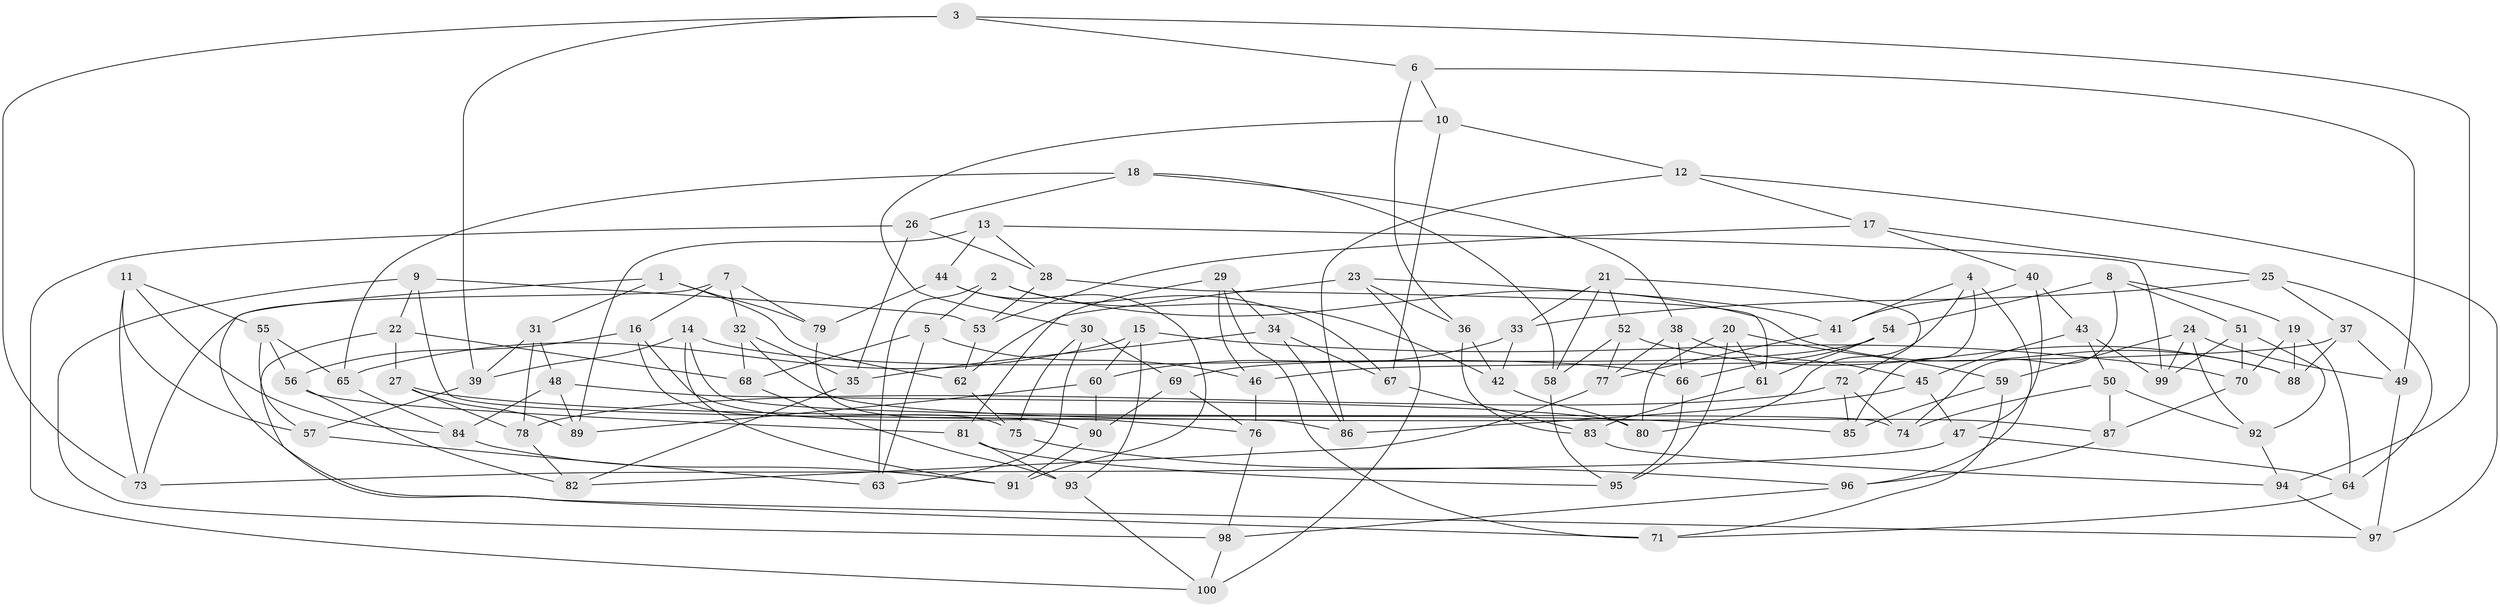 // Generated by graph-tools (version 1.1) at 2025/11/02/21/25 10:11:17]
// undirected, 100 vertices, 200 edges
graph export_dot {
graph [start="1"]
  node [color=gray90,style=filled];
  1;
  2;
  3;
  4;
  5;
  6;
  7;
  8;
  9;
  10;
  11;
  12;
  13;
  14;
  15;
  16;
  17;
  18;
  19;
  20;
  21;
  22;
  23;
  24;
  25;
  26;
  27;
  28;
  29;
  30;
  31;
  32;
  33;
  34;
  35;
  36;
  37;
  38;
  39;
  40;
  41;
  42;
  43;
  44;
  45;
  46;
  47;
  48;
  49;
  50;
  51;
  52;
  53;
  54;
  55;
  56;
  57;
  58;
  59;
  60;
  61;
  62;
  63;
  64;
  65;
  66;
  67;
  68;
  69;
  70;
  71;
  72;
  73;
  74;
  75;
  76;
  77;
  78;
  79;
  80;
  81;
  82;
  83;
  84;
  85;
  86;
  87;
  88;
  89;
  90;
  91;
  92;
  93;
  94;
  95;
  96;
  97;
  98;
  99;
  100;
  1 -- 31;
  1 -- 79;
  1 -- 62;
  1 -- 97;
  2 -- 63;
  2 -- 5;
  2 -- 42;
  2 -- 88;
  3 -- 39;
  3 -- 73;
  3 -- 6;
  3 -- 94;
  4 -- 85;
  4 -- 80;
  4 -- 41;
  4 -- 96;
  5 -- 46;
  5 -- 63;
  5 -- 68;
  6 -- 36;
  6 -- 49;
  6 -- 10;
  7 -- 32;
  7 -- 16;
  7 -- 79;
  7 -- 73;
  8 -- 19;
  8 -- 54;
  8 -- 74;
  8 -- 51;
  9 -- 22;
  9 -- 86;
  9 -- 98;
  9 -- 53;
  10 -- 67;
  10 -- 30;
  10 -- 12;
  11 -- 84;
  11 -- 55;
  11 -- 73;
  11 -- 57;
  12 -- 97;
  12 -- 17;
  12 -- 86;
  13 -- 28;
  13 -- 99;
  13 -- 44;
  13 -- 89;
  14 -- 91;
  14 -- 66;
  14 -- 74;
  14 -- 39;
  15 -- 93;
  15 -- 60;
  15 -- 70;
  15 -- 65;
  16 -- 76;
  16 -- 75;
  16 -- 56;
  17 -- 25;
  17 -- 53;
  17 -- 40;
  18 -- 65;
  18 -- 26;
  18 -- 38;
  18 -- 58;
  19 -- 64;
  19 -- 70;
  19 -- 88;
  20 -- 61;
  20 -- 80;
  20 -- 95;
  20 -- 59;
  21 -- 33;
  21 -- 58;
  21 -- 52;
  21 -- 72;
  22 -- 27;
  22 -- 68;
  22 -- 71;
  23 -- 100;
  23 -- 62;
  23 -- 36;
  23 -- 41;
  24 -- 59;
  24 -- 99;
  24 -- 49;
  24 -- 92;
  25 -- 64;
  25 -- 33;
  25 -- 37;
  26 -- 100;
  26 -- 35;
  26 -- 28;
  27 -- 78;
  27 -- 85;
  27 -- 89;
  28 -- 61;
  28 -- 53;
  29 -- 34;
  29 -- 71;
  29 -- 46;
  29 -- 81;
  30 -- 63;
  30 -- 69;
  30 -- 75;
  31 -- 48;
  31 -- 39;
  31 -- 78;
  32 -- 87;
  32 -- 35;
  32 -- 68;
  33 -- 42;
  33 -- 60;
  34 -- 35;
  34 -- 86;
  34 -- 67;
  35 -- 82;
  36 -- 83;
  36 -- 42;
  37 -- 49;
  37 -- 88;
  37 -- 46;
  38 -- 77;
  38 -- 45;
  38 -- 66;
  39 -- 57;
  40 -- 41;
  40 -- 47;
  40 -- 43;
  41 -- 77;
  42 -- 80;
  43 -- 45;
  43 -- 99;
  43 -- 50;
  44 -- 79;
  44 -- 91;
  44 -- 67;
  45 -- 86;
  45 -- 47;
  46 -- 76;
  47 -- 64;
  47 -- 73;
  48 -- 80;
  48 -- 84;
  48 -- 89;
  49 -- 97;
  50 -- 74;
  50 -- 87;
  50 -- 92;
  51 -- 92;
  51 -- 70;
  51 -- 99;
  52 -- 58;
  52 -- 88;
  52 -- 77;
  53 -- 62;
  54 -- 61;
  54 -- 69;
  54 -- 66;
  55 -- 57;
  55 -- 65;
  55 -- 56;
  56 -- 81;
  56 -- 82;
  57 -- 63;
  58 -- 95;
  59 -- 71;
  59 -- 85;
  60 -- 89;
  60 -- 90;
  61 -- 83;
  62 -- 75;
  64 -- 71;
  65 -- 84;
  66 -- 95;
  67 -- 83;
  68 -- 93;
  69 -- 76;
  69 -- 90;
  70 -- 87;
  72 -- 74;
  72 -- 78;
  72 -- 85;
  75 -- 96;
  76 -- 98;
  77 -- 82;
  78 -- 82;
  79 -- 90;
  81 -- 95;
  81 -- 93;
  83 -- 94;
  84 -- 91;
  87 -- 96;
  90 -- 91;
  92 -- 94;
  93 -- 100;
  94 -- 97;
  96 -- 98;
  98 -- 100;
}
